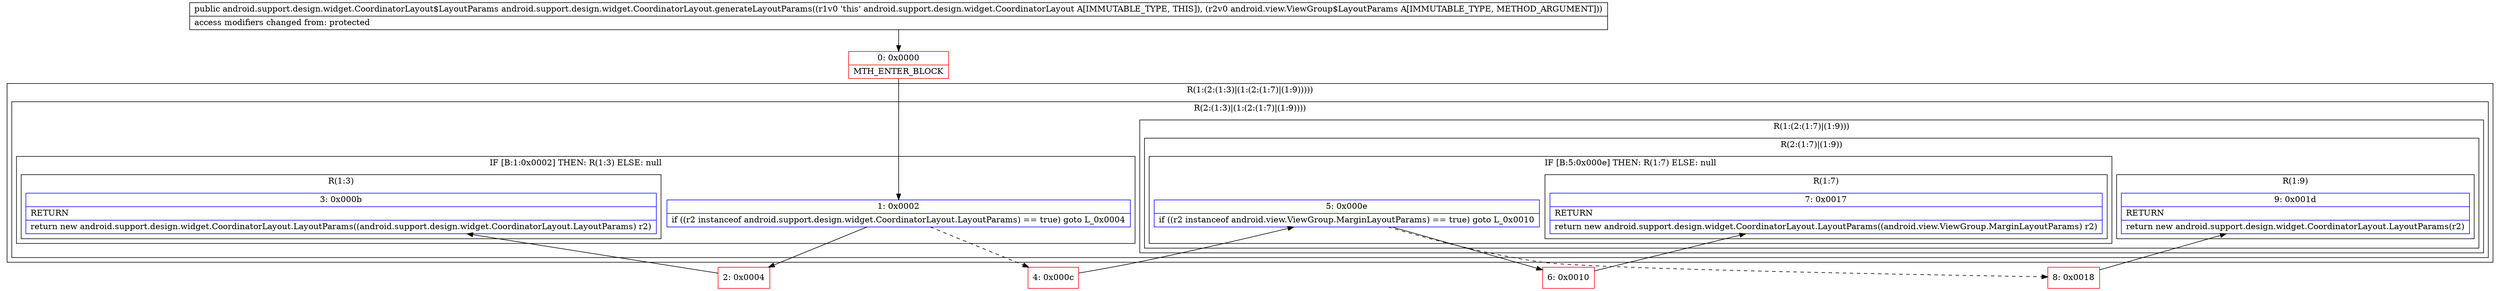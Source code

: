 digraph "CFG forandroid.support.design.widget.CoordinatorLayout.generateLayoutParams(Landroid\/view\/ViewGroup$LayoutParams;)Landroid\/support\/design\/widget\/CoordinatorLayout$LayoutParams;" {
subgraph cluster_Region_1102483080 {
label = "R(1:(2:(1:3)|(1:(2:(1:7)|(1:9)))))";
node [shape=record,color=blue];
subgraph cluster_Region_192313215 {
label = "R(2:(1:3)|(1:(2:(1:7)|(1:9))))";
node [shape=record,color=blue];
subgraph cluster_IfRegion_995011365 {
label = "IF [B:1:0x0002] THEN: R(1:3) ELSE: null";
node [shape=record,color=blue];
Node_1 [shape=record,label="{1\:\ 0x0002|if ((r2 instanceof android.support.design.widget.CoordinatorLayout.LayoutParams) == true) goto L_0x0004\l}"];
subgraph cluster_Region_729266476 {
label = "R(1:3)";
node [shape=record,color=blue];
Node_3 [shape=record,label="{3\:\ 0x000b|RETURN\l|return new android.support.design.widget.CoordinatorLayout.LayoutParams((android.support.design.widget.CoordinatorLayout.LayoutParams) r2)\l}"];
}
}
subgraph cluster_Region_1589686276 {
label = "R(1:(2:(1:7)|(1:9)))";
node [shape=record,color=blue];
subgraph cluster_Region_1723201836 {
label = "R(2:(1:7)|(1:9))";
node [shape=record,color=blue];
subgraph cluster_IfRegion_686584156 {
label = "IF [B:5:0x000e] THEN: R(1:7) ELSE: null";
node [shape=record,color=blue];
Node_5 [shape=record,label="{5\:\ 0x000e|if ((r2 instanceof android.view.ViewGroup.MarginLayoutParams) == true) goto L_0x0010\l}"];
subgraph cluster_Region_1053033396 {
label = "R(1:7)";
node [shape=record,color=blue];
Node_7 [shape=record,label="{7\:\ 0x0017|RETURN\l|return new android.support.design.widget.CoordinatorLayout.LayoutParams((android.view.ViewGroup.MarginLayoutParams) r2)\l}"];
}
}
subgraph cluster_Region_1709167864 {
label = "R(1:9)";
node [shape=record,color=blue];
Node_9 [shape=record,label="{9\:\ 0x001d|RETURN\l|return new android.support.design.widget.CoordinatorLayout.LayoutParams(r2)\l}"];
}
}
}
}
}
Node_0 [shape=record,color=red,label="{0\:\ 0x0000|MTH_ENTER_BLOCK\l}"];
Node_2 [shape=record,color=red,label="{2\:\ 0x0004}"];
Node_4 [shape=record,color=red,label="{4\:\ 0x000c}"];
Node_6 [shape=record,color=red,label="{6\:\ 0x0010}"];
Node_8 [shape=record,color=red,label="{8\:\ 0x0018}"];
MethodNode[shape=record,label="{public android.support.design.widget.CoordinatorLayout$LayoutParams android.support.design.widget.CoordinatorLayout.generateLayoutParams((r1v0 'this' android.support.design.widget.CoordinatorLayout A[IMMUTABLE_TYPE, THIS]), (r2v0 android.view.ViewGroup$LayoutParams A[IMMUTABLE_TYPE, METHOD_ARGUMENT]))  | access modifiers changed from: protected\l}"];
MethodNode -> Node_0;
Node_1 -> Node_2;
Node_1 -> Node_4[style=dashed];
Node_5 -> Node_6;
Node_5 -> Node_8[style=dashed];
Node_0 -> Node_1;
Node_2 -> Node_3;
Node_4 -> Node_5;
Node_6 -> Node_7;
Node_8 -> Node_9;
}

